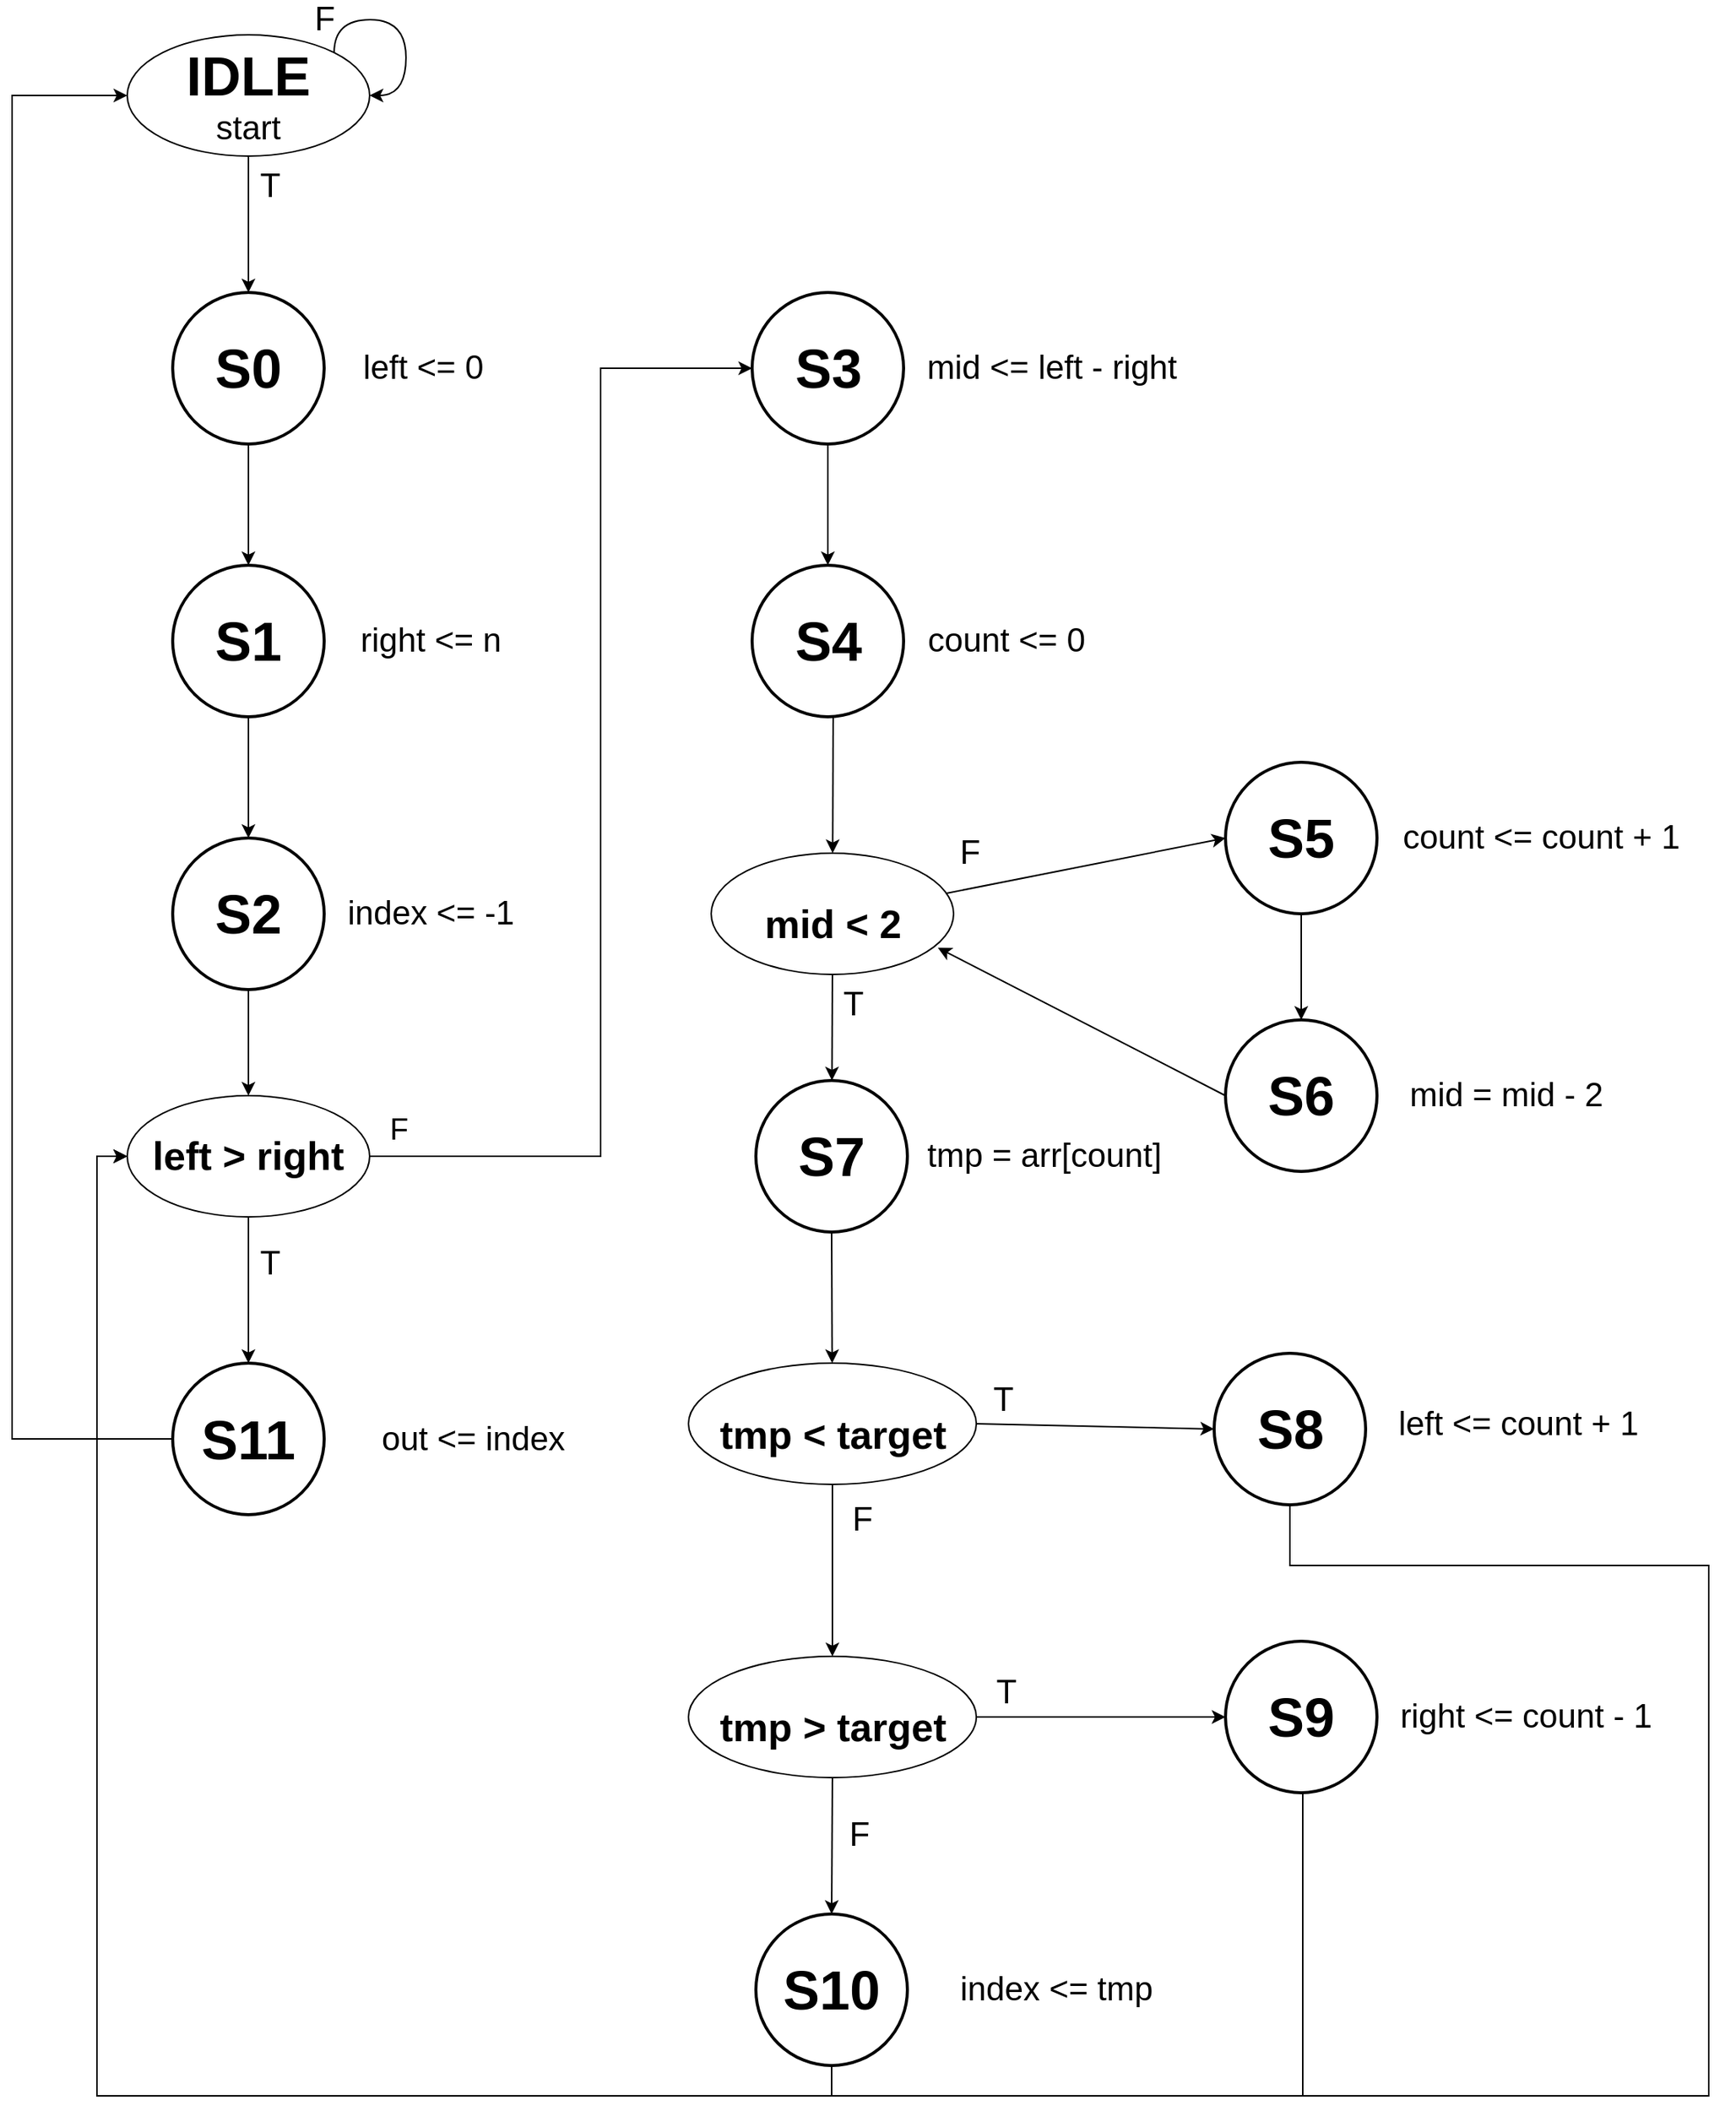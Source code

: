 <mxfile version="12.3.8" type="device" pages="1"><diagram id="GCdvaXbjoqi-GFiYle7y" name="Page-1"><mxGraphModel dx="2533" dy="1293" grid="1" gridSize="10" guides="1" tooltips="1" connect="1" arrows="1" fold="1" page="1" pageScale="1" pageWidth="1169" pageHeight="1654" math="0" shadow="0"><root><mxCell id="0"/><mxCell id="1" parent="0"/><mxCell id="oN4bV13PbbDGv8MeVfN5-23" value="" style="group" vertex="1" connectable="0" parent="1"><mxGeometry x="136" y="240" width="215" height="100" as="geometry"/></mxCell><mxCell id="oN4bV13PbbDGv8MeVfN5-1" value="&lt;font style=&quot;font-size: 36px&quot;&gt;&lt;b&gt;S0&lt;/b&gt;&lt;/font&gt;" style="strokeWidth=2;html=1;shape=mxgraph.flowchart.start_2;whiteSpace=wrap;" vertex="1" parent="oN4bV13PbbDGv8MeVfN5-23"><mxGeometry width="100" height="100" as="geometry"/></mxCell><mxCell id="oN4bV13PbbDGv8MeVfN5-7" value="&lt;font style=&quot;font-size: 22px&quot;&gt;left &amp;lt;= 0&lt;/font&gt;" style="text;html=1;align=center;verticalAlign=middle;resizable=0;points=[];;autosize=1;" vertex="1" parent="oN4bV13PbbDGv8MeVfN5-23"><mxGeometry x="115" y="40" width="100" height="20" as="geometry"/></mxCell><mxCell id="oN4bV13PbbDGv8MeVfN5-24" value="" style="group" vertex="1" connectable="0" parent="1"><mxGeometry x="136" y="420" width="225" height="100" as="geometry"/></mxCell><mxCell id="oN4bV13PbbDGv8MeVfN5-21" value="&lt;font style=&quot;font-size: 22px&quot;&gt;right &amp;lt;= n&lt;br&gt;&lt;/font&gt;" style="text;html=1;align=center;verticalAlign=middle;resizable=0;points=[];;autosize=1;" vertex="1" parent="oN4bV13PbbDGv8MeVfN5-24"><mxGeometry x="115" y="40" width="110" height="20" as="geometry"/></mxCell><mxCell id="oN4bV13PbbDGv8MeVfN5-22" value="" style="group" vertex="1" connectable="0" parent="oN4bV13PbbDGv8MeVfN5-24"><mxGeometry width="100" height="100" as="geometry"/></mxCell><mxCell id="oN4bV13PbbDGv8MeVfN5-9" value="&lt;font style=&quot;font-size: 36px&quot;&gt;&lt;b&gt;S1&lt;/b&gt;&lt;/font&gt;" style="strokeWidth=2;html=1;shape=mxgraph.flowchart.start_2;whiteSpace=wrap;" vertex="1" parent="oN4bV13PbbDGv8MeVfN5-22"><mxGeometry width="100" height="100" as="geometry"/></mxCell><mxCell id="oN4bV13PbbDGv8MeVfN5-25" style="edgeStyle=orthogonalEdgeStyle;rounded=0;orthogonalLoop=1;jettySize=auto;html=1;exitX=0.5;exitY=1;exitDx=0;exitDy=0;exitPerimeter=0;entryX=0.5;entryY=0;entryDx=0;entryDy=0;entryPerimeter=0;" edge="1" parent="1" source="oN4bV13PbbDGv8MeVfN5-1" target="oN4bV13PbbDGv8MeVfN5-9"><mxGeometry relative="1" as="geometry"/></mxCell><mxCell id="oN4bV13PbbDGv8MeVfN5-26" value="" style="group" vertex="1" connectable="0" parent="1"><mxGeometry x="136" y="600" width="235" height="100" as="geometry"/></mxCell><mxCell id="oN4bV13PbbDGv8MeVfN5-27" value="&lt;font style=&quot;font-size: 22px&quot;&gt;&lt;font style=&quot;font-size: 22px&quot;&gt;index &amp;lt;= -1&lt;/font&gt;&lt;br&gt;&lt;/font&gt;" style="text;html=1;align=center;verticalAlign=middle;resizable=0;points=[];;autosize=1;" vertex="1" parent="oN4bV13PbbDGv8MeVfN5-26"><mxGeometry x="105" y="40" width="130" height="20" as="geometry"/></mxCell><mxCell id="oN4bV13PbbDGv8MeVfN5-28" value="" style="group" vertex="1" connectable="0" parent="oN4bV13PbbDGv8MeVfN5-26"><mxGeometry width="100" height="100" as="geometry"/></mxCell><mxCell id="oN4bV13PbbDGv8MeVfN5-29" value="&lt;font style=&quot;font-size: 36px&quot;&gt;&lt;b&gt;S2&lt;/b&gt;&lt;/font&gt;" style="strokeWidth=2;html=1;shape=mxgraph.flowchart.start_2;whiteSpace=wrap;" vertex="1" parent="oN4bV13PbbDGv8MeVfN5-28"><mxGeometry width="100" height="100" as="geometry"/></mxCell><mxCell id="oN4bV13PbbDGv8MeVfN5-30" style="edgeStyle=orthogonalEdgeStyle;rounded=0;orthogonalLoop=1;jettySize=auto;html=1;exitX=0.5;exitY=1;exitDx=0;exitDy=0;exitPerimeter=0;" edge="1" parent="1" source="oN4bV13PbbDGv8MeVfN5-9" target="oN4bV13PbbDGv8MeVfN5-29"><mxGeometry relative="1" as="geometry"/></mxCell><mxCell id="oN4bV13PbbDGv8MeVfN5-41" style="edgeStyle=orthogonalEdgeStyle;rounded=0;orthogonalLoop=1;jettySize=auto;html=1;entryX=0;entryY=0.5;entryDx=0;entryDy=0;entryPerimeter=0;" edge="1" parent="1" source="oN4bV13PbbDGv8MeVfN5-35" target="oN4bV13PbbDGv8MeVfN5-40"><mxGeometry relative="1" as="geometry"><Array as="points"><mxPoint x="418.5" y="810"/><mxPoint x="418.5" y="290"/></Array></mxGeometry></mxCell><mxCell id="oN4bV13PbbDGv8MeVfN5-43" value="&lt;font style=&quot;font-size: 20px&quot;&gt;F&lt;/font&gt;" style="text;html=1;align=center;verticalAlign=middle;resizable=0;points=[];;labelBackgroundColor=#ffffff;" vertex="1" connectable="0" parent="oN4bV13PbbDGv8MeVfN5-41"><mxGeometry x="-0.917" y="2" relative="1" as="geometry"><mxPoint x="-13.5" y="-17.5" as="offset"/></mxGeometry></mxCell><mxCell id="oN4bV13PbbDGv8MeVfN5-125" value="&lt;font style=&quot;font-size: 22px&quot;&gt;T&lt;/font&gt;" style="edgeStyle=orthogonalEdgeStyle;rounded=0;orthogonalLoop=1;jettySize=auto;html=1;exitX=0.5;exitY=1;exitDx=0;exitDy=0;" edge="1" parent="1" source="oN4bV13PbbDGv8MeVfN5-35" target="oN4bV13PbbDGv8MeVfN5-124"><mxGeometry x="0.002" y="23" relative="1" as="geometry"><mxPoint x="-9" y="-18" as="offset"/></mxGeometry></mxCell><mxCell id="oN4bV13PbbDGv8MeVfN5-35" value="&lt;font style=&quot;font-size: 26px&quot;&gt;&lt;b&gt;left &amp;gt; right&lt;/b&gt;&lt;/font&gt;" style="ellipse;whiteSpace=wrap;html=1;" vertex="1" parent="1"><mxGeometry x="106" y="770" width="160" height="80" as="geometry"/></mxCell><mxCell id="oN4bV13PbbDGv8MeVfN5-36" style="edgeStyle=orthogonalEdgeStyle;rounded=0;orthogonalLoop=1;jettySize=auto;html=1;exitX=0.5;exitY=1;exitDx=0;exitDy=0;exitPerimeter=0;entryX=0.5;entryY=0;entryDx=0;entryDy=0;" edge="1" parent="1" source="oN4bV13PbbDGv8MeVfN5-29" target="oN4bV13PbbDGv8MeVfN5-35"><mxGeometry relative="1" as="geometry"/></mxCell><mxCell id="oN4bV13PbbDGv8MeVfN5-37" value="" style="group" vertex="1" connectable="0" parent="1"><mxGeometry x="518.5" y="240" width="287.5" height="100" as="geometry"/></mxCell><mxCell id="oN4bV13PbbDGv8MeVfN5-38" value="&lt;font style=&quot;font-size: 22px&quot;&gt;mid &amp;lt;= left - right&lt;/font&gt;" style="text;html=1;align=center;verticalAlign=middle;resizable=0;points=[];;autosize=1;" vertex="1" parent="oN4bV13PbbDGv8MeVfN5-37"><mxGeometry x="107.5" y="40" width="180" height="20" as="geometry"/></mxCell><mxCell id="oN4bV13PbbDGv8MeVfN5-39" value="" style="group" vertex="1" connectable="0" parent="oN4bV13PbbDGv8MeVfN5-37"><mxGeometry width="100" height="100" as="geometry"/></mxCell><mxCell id="oN4bV13PbbDGv8MeVfN5-40" value="&lt;font style=&quot;font-size: 36px&quot;&gt;&lt;b&gt;S3&lt;/b&gt;&lt;/font&gt;" style="strokeWidth=2;html=1;shape=mxgraph.flowchart.start_2;whiteSpace=wrap;" vertex="1" parent="oN4bV13PbbDGv8MeVfN5-39"><mxGeometry width="100" height="100" as="geometry"/></mxCell><mxCell id="oN4bV13PbbDGv8MeVfN5-55" style="edgeStyle=none;rounded=0;orthogonalLoop=1;jettySize=auto;html=1;exitX=0.962;exitY=0.334;exitDx=0;exitDy=0;entryX=0;entryY=0.5;entryDx=0;entryDy=0;entryPerimeter=0;exitPerimeter=0;" edge="1" parent="1" source="oN4bV13PbbDGv8MeVfN5-44" target="oN4bV13PbbDGv8MeVfN5-54"><mxGeometry relative="1" as="geometry"/></mxCell><mxCell id="oN4bV13PbbDGv8MeVfN5-143" value="&lt;font style=&quot;font-size: 22px&quot;&gt;F&lt;/font&gt;" style="text;html=1;align=center;verticalAlign=middle;resizable=0;points=[];;labelBackgroundColor=#ffffff;" vertex="1" connectable="0" parent="oN4bV13PbbDGv8MeVfN5-55"><mxGeometry x="-0.766" y="2" relative="1" as="geometry"><mxPoint x="-4.5" y="-20.5" as="offset"/></mxGeometry></mxCell><mxCell id="oN4bV13PbbDGv8MeVfN5-70" style="edgeStyle=none;rounded=0;orthogonalLoop=1;jettySize=auto;html=1;exitX=0.5;exitY=1;exitDx=0;exitDy=0;" edge="1" parent="1" source="oN4bV13PbbDGv8MeVfN5-44" target="oN4bV13PbbDGv8MeVfN5-69"><mxGeometry relative="1" as="geometry"/></mxCell><mxCell id="oN4bV13PbbDGv8MeVfN5-144" value="&lt;font style=&quot;font-size: 22px&quot;&gt;T&lt;/font&gt;" style="text;html=1;align=center;verticalAlign=middle;resizable=0;points=[];;labelBackgroundColor=#ffffff;" vertex="1" connectable="0" parent="oN4bV13PbbDGv8MeVfN5-70"><mxGeometry x="-0.64" relative="1" as="geometry"><mxPoint x="13" y="7" as="offset"/></mxGeometry></mxCell><mxCell id="oN4bV13PbbDGv8MeVfN5-44" value="&lt;br&gt;&lt;font style=&quot;font-size: 26px&quot;&gt;&lt;b&gt;mid &amp;lt; 2&lt;/b&gt;&lt;/font&gt;" style="ellipse;whiteSpace=wrap;html=1;" vertex="1" parent="1"><mxGeometry x="491.5" y="610" width="160" height="80" as="geometry"/></mxCell><mxCell id="oN4bV13PbbDGv8MeVfN5-45" value="" style="group" vertex="1" connectable="0" parent="1"><mxGeometry x="518.5" y="420" width="251" height="100" as="geometry"/></mxCell><mxCell id="oN4bV13PbbDGv8MeVfN5-46" value="&lt;font style=&quot;font-size: 22px&quot;&gt;count &amp;lt;= 0&lt;/font&gt;" style="text;html=1;align=center;verticalAlign=middle;resizable=0;points=[];;autosize=1;" vertex="1" parent="oN4bV13PbbDGv8MeVfN5-45"><mxGeometry x="107" y="40" width="120" height="20" as="geometry"/></mxCell><mxCell id="oN4bV13PbbDGv8MeVfN5-47" value="" style="group" vertex="1" connectable="0" parent="oN4bV13PbbDGv8MeVfN5-45"><mxGeometry width="100" height="100" as="geometry"/></mxCell><mxCell id="oN4bV13PbbDGv8MeVfN5-48" value="&lt;font style=&quot;font-size: 36px&quot;&gt;&lt;b&gt;S4&lt;/b&gt;&lt;/font&gt;" style="strokeWidth=2;html=1;shape=mxgraph.flowchart.start_2;whiteSpace=wrap;" vertex="1" parent="oN4bV13PbbDGv8MeVfN5-47"><mxGeometry width="100" height="100" as="geometry"/></mxCell><mxCell id="oN4bV13PbbDGv8MeVfN5-49" style="edgeStyle=orthogonalEdgeStyle;rounded=0;orthogonalLoop=1;jettySize=auto;html=1;exitX=0.5;exitY=1;exitDx=0;exitDy=0;exitPerimeter=0;entryX=0.5;entryY=0;entryDx=0;entryDy=0;entryPerimeter=0;" edge="1" parent="1" source="oN4bV13PbbDGv8MeVfN5-40" target="oN4bV13PbbDGv8MeVfN5-48"><mxGeometry relative="1" as="geometry"/></mxCell><mxCell id="oN4bV13PbbDGv8MeVfN5-50" style="rounded=0;orthogonalLoop=1;jettySize=auto;html=1;" edge="1" parent="1" target="oN4bV13PbbDGv8MeVfN5-44"><mxGeometry relative="1" as="geometry"><mxPoint x="572" y="520" as="sourcePoint"/></mxGeometry></mxCell><mxCell id="oN4bV13PbbDGv8MeVfN5-56" value="" style="group" vertex="1" connectable="0" parent="1"><mxGeometry x="876" y="720" width="291" height="100" as="geometry"/></mxCell><mxCell id="oN4bV13PbbDGv8MeVfN5-57" value="&lt;font style=&quot;font-size: 22px&quot;&gt;&lt;font style=&quot;font-size: 22px&quot;&gt;mid = mid - 2&lt;/font&gt;&lt;br&gt;&lt;/font&gt;" style="text;html=1;align=center;verticalAlign=middle;resizable=0;points=[];;autosize=1;" vertex="1" parent="oN4bV13PbbDGv8MeVfN5-56"><mxGeometry x="70" y="40" width="140" height="20" as="geometry"/></mxCell><mxCell id="oN4bV13PbbDGv8MeVfN5-58" value="" style="group" vertex="1" connectable="0" parent="oN4bV13PbbDGv8MeVfN5-56"><mxGeometry x="-45" width="100" height="100" as="geometry"/></mxCell><mxCell id="oN4bV13PbbDGv8MeVfN5-59" value="&lt;font style=&quot;font-size: 36px&quot;&gt;&lt;b&gt;S6&lt;/b&gt;&lt;/font&gt;" style="strokeWidth=2;html=1;shape=mxgraph.flowchart.start_2;whiteSpace=wrap;" vertex="1" parent="oN4bV13PbbDGv8MeVfN5-58"><mxGeometry width="100" height="100" as="geometry"/></mxCell><mxCell id="oN4bV13PbbDGv8MeVfN5-60" style="edgeStyle=none;rounded=0;orthogonalLoop=1;jettySize=auto;html=1;exitX=0.5;exitY=1;exitDx=0;exitDy=0;exitPerimeter=0;entryX=0.5;entryY=0;entryDx=0;entryDy=0;entryPerimeter=0;" edge="1" parent="1" source="oN4bV13PbbDGv8MeVfN5-54" target="oN4bV13PbbDGv8MeVfN5-59"><mxGeometry relative="1" as="geometry"/></mxCell><mxCell id="oN4bV13PbbDGv8MeVfN5-61" style="edgeStyle=none;rounded=0;orthogonalLoop=1;jettySize=auto;html=1;exitX=0;exitY=0.5;exitDx=0;exitDy=0;exitPerimeter=0;entryX=0.935;entryY=0.78;entryDx=0;entryDy=0;entryPerimeter=0;" edge="1" parent="1" source="oN4bV13PbbDGv8MeVfN5-59" target="oN4bV13PbbDGv8MeVfN5-44"><mxGeometry relative="1" as="geometry"/></mxCell><mxCell id="oN4bV13PbbDGv8MeVfN5-66" value="" style="group" vertex="1" connectable="0" parent="1"><mxGeometry x="521" y="760" width="266" height="100" as="geometry"/></mxCell><mxCell id="oN4bV13PbbDGv8MeVfN5-67" value="&lt;font style=&quot;font-size: 22px&quot;&gt;tmp = arr[count]&lt;/font&gt;" style="text;html=1;align=center;verticalAlign=middle;resizable=0;points=[];;autosize=1;" vertex="1" parent="oN4bV13PbbDGv8MeVfN5-66"><mxGeometry x="104.5" y="40" width="170" height="20" as="geometry"/></mxCell><mxCell id="oN4bV13PbbDGv8MeVfN5-68" value="" style="group" vertex="1" connectable="0" parent="oN4bV13PbbDGv8MeVfN5-66"><mxGeometry width="100" height="100" as="geometry"/></mxCell><mxCell id="oN4bV13PbbDGv8MeVfN5-69" value="&lt;font style=&quot;font-size: 36px&quot;&gt;&lt;b&gt;S7&lt;/b&gt;&lt;/font&gt;" style="strokeWidth=2;html=1;shape=mxgraph.flowchart.start_2;whiteSpace=wrap;" vertex="1" parent="oN4bV13PbbDGv8MeVfN5-68"><mxGeometry width="100" height="100" as="geometry"/></mxCell><mxCell id="oN4bV13PbbDGv8MeVfN5-81" style="edgeStyle=none;rounded=0;orthogonalLoop=1;jettySize=auto;html=1;exitX=1;exitY=0.5;exitDx=0;exitDy=0;entryX=0;entryY=0.5;entryDx=0;entryDy=0;entryPerimeter=0;" edge="1" parent="1" source="oN4bV13PbbDGv8MeVfN5-71" target="oN4bV13PbbDGv8MeVfN5-79"><mxGeometry relative="1" as="geometry"/></mxCell><mxCell id="oN4bV13PbbDGv8MeVfN5-88" value="&lt;font style=&quot;font-size: 22px&quot;&gt;T&lt;/font&gt;" style="text;html=1;align=center;verticalAlign=middle;resizable=0;points=[];;labelBackgroundColor=#ffffff;" vertex="1" connectable="0" parent="oN4bV13PbbDGv8MeVfN5-81"><mxGeometry x="-0.507" y="4" relative="1" as="geometry"><mxPoint x="-21" y="-12.5" as="offset"/></mxGeometry></mxCell><mxCell id="oN4bV13PbbDGv8MeVfN5-97" style="edgeStyle=none;rounded=0;orthogonalLoop=1;jettySize=auto;html=1;exitX=0.5;exitY=1;exitDx=0;exitDy=0;entryX=0.5;entryY=0;entryDx=0;entryDy=0;" edge="1" parent="1" source="oN4bV13PbbDGv8MeVfN5-71" target="oN4bV13PbbDGv8MeVfN5-92"><mxGeometry relative="1" as="geometry"/></mxCell><mxCell id="oN4bV13PbbDGv8MeVfN5-98" value="&lt;font style=&quot;font-size: 22px&quot;&gt;F&lt;/font&gt;" style="text;html=1;align=center;verticalAlign=middle;resizable=0;points=[];;labelBackgroundColor=#ffffff;" vertex="1" connectable="0" parent="oN4bV13PbbDGv8MeVfN5-97"><mxGeometry x="-0.613" y="2" relative="1" as="geometry"><mxPoint x="17.5" y="1" as="offset"/></mxGeometry></mxCell><mxCell id="oN4bV13PbbDGv8MeVfN5-71" value="&lt;br&gt;&lt;font style=&quot;font-size: 26px&quot;&gt;&lt;b&gt;tmp &amp;lt; target&lt;/b&gt;&lt;/font&gt;" style="ellipse;whiteSpace=wrap;html=1;" vertex="1" parent="1"><mxGeometry x="476.5" y="946.5" width="190" height="80" as="geometry"/></mxCell><mxCell id="oN4bV13PbbDGv8MeVfN5-72" style="edgeStyle=none;rounded=0;orthogonalLoop=1;jettySize=auto;html=1;exitX=0.5;exitY=1;exitDx=0;exitDy=0;exitPerimeter=0;" edge="1" parent="1" source="oN4bV13PbbDGv8MeVfN5-69" target="oN4bV13PbbDGv8MeVfN5-71"><mxGeometry relative="1" as="geometry"/></mxCell><mxCell id="oN4bV13PbbDGv8MeVfN5-90" style="edgeStyle=none;rounded=0;orthogonalLoop=1;jettySize=auto;html=1;exitX=1;exitY=0.5;exitDx=0;exitDy=0;entryX=0;entryY=0.5;entryDx=0;entryDy=0;entryPerimeter=0;" edge="1" parent="1" source="oN4bV13PbbDGv8MeVfN5-92" target="oN4bV13PbbDGv8MeVfN5-96"><mxGeometry relative="1" as="geometry"/></mxCell><mxCell id="oN4bV13PbbDGv8MeVfN5-91" value="&lt;font style=&quot;font-size: 22px&quot;&gt;T&lt;/font&gt;" style="text;html=1;align=center;verticalAlign=middle;resizable=0;points=[];;labelBackgroundColor=#ffffff;" vertex="1" connectable="0" parent="oN4bV13PbbDGv8MeVfN5-90"><mxGeometry x="-0.507" y="4" relative="1" as="geometry"><mxPoint x="-21" y="-12.5" as="offset"/></mxGeometry></mxCell><mxCell id="oN4bV13PbbDGv8MeVfN5-104" style="edgeStyle=none;rounded=0;orthogonalLoop=1;jettySize=auto;html=1;exitX=0.5;exitY=1;exitDx=0;exitDy=0;entryX=0.5;entryY=0;entryDx=0;entryDy=0;entryPerimeter=0;" edge="1" parent="1" source="oN4bV13PbbDGv8MeVfN5-92" target="oN4bV13PbbDGv8MeVfN5-103"><mxGeometry relative="1" as="geometry"/></mxCell><mxCell id="oN4bV13PbbDGv8MeVfN5-92" value="&lt;br&gt;&lt;font style=&quot;font-size: 26px&quot;&gt;&lt;b&gt;tmp &amp;gt; target&lt;/b&gt;&lt;/font&gt;" style="ellipse;whiteSpace=wrap;html=1;" vertex="1" parent="1"><mxGeometry x="476.5" y="1140" width="190" height="80" as="geometry"/></mxCell><mxCell id="oN4bV13PbbDGv8MeVfN5-100" value="" style="group" vertex="1" connectable="0" parent="1"><mxGeometry x="521" y="1310" width="287.5" height="100" as="geometry"/></mxCell><mxCell id="oN4bV13PbbDGv8MeVfN5-101" value="&lt;font style=&quot;font-size: 22px&quot;&gt;index &amp;lt;= tmp&lt;br&gt;&lt;/font&gt;" style="text;html=1;align=center;verticalAlign=middle;resizable=0;points=[];;autosize=1;" vertex="1" parent="oN4bV13PbbDGv8MeVfN5-100"><mxGeometry x="127.5" y="40" width="140" height="20" as="geometry"/></mxCell><mxCell id="oN4bV13PbbDGv8MeVfN5-102" value="" style="group" vertex="1" connectable="0" parent="oN4bV13PbbDGv8MeVfN5-100"><mxGeometry width="100" height="100" as="geometry"/></mxCell><mxCell id="oN4bV13PbbDGv8MeVfN5-103" value="&lt;font style=&quot;font-size: 36px&quot;&gt;&lt;b&gt;S10&lt;/b&gt;&lt;/font&gt;" style="strokeWidth=2;html=1;shape=mxgraph.flowchart.start_2;whiteSpace=wrap;" vertex="1" parent="oN4bV13PbbDGv8MeVfN5-102"><mxGeometry width="100" height="100" as="geometry"/></mxCell><mxCell id="oN4bV13PbbDGv8MeVfN5-105" value="&lt;font style=&quot;font-size: 22px&quot;&gt;F&lt;/font&gt;" style="text;html=1;align=center;verticalAlign=middle;resizable=0;points=[];;labelBackgroundColor=#ffffff;" vertex="1" connectable="0" parent="1"><mxGeometry x="571.5" y="1249.853" as="geometry"><mxPoint x="17.5" y="8" as="offset"/></mxGeometry></mxCell><mxCell id="oN4bV13PbbDGv8MeVfN5-53" value="" style="group" vertex="1" connectable="0" parent="1"><mxGeometry x="831" y="550" width="100" height="100" as="geometry"/></mxCell><mxCell id="oN4bV13PbbDGv8MeVfN5-114" value="" style="group" vertex="1" connectable="0" parent="oN4bV13PbbDGv8MeVfN5-53"><mxGeometry width="100" height="100" as="geometry"/></mxCell><mxCell id="oN4bV13PbbDGv8MeVfN5-54" value="&lt;font style=&quot;font-size: 36px&quot;&gt;&lt;b&gt;S5&lt;/b&gt;&lt;/font&gt;" style="strokeWidth=2;html=1;shape=mxgraph.flowchart.start_2;whiteSpace=wrap;" vertex="1" parent="oN4bV13PbbDGv8MeVfN5-114"><mxGeometry width="100" height="100" as="geometry"/></mxCell><mxCell id="oN4bV13PbbDGv8MeVfN5-113" value="&lt;font style=&quot;font-size: 22px&quot;&gt;&lt;font style=&quot;font-size: 22px&quot;&gt;count &amp;lt;= count + 1&lt;/font&gt;&lt;br&gt;&lt;/font&gt;" style="text;html=1;align=center;verticalAlign=middle;resizable=0;points=[];;autosize=1;" vertex="1" parent="1"><mxGeometry x="938.5" y="590" width="200" height="20" as="geometry"/></mxCell><mxCell id="oN4bV13PbbDGv8MeVfN5-115" value="" style="group" vertex="1" connectable="0" parent="1"><mxGeometry x="831" y="1130" width="287.5" height="100" as="geometry"/></mxCell><mxCell id="oN4bV13PbbDGv8MeVfN5-94" value="&lt;font style=&quot;font-size: 22px&quot;&gt;right &amp;lt;= count - 1&lt;br&gt;&lt;/font&gt;" style="text;html=1;align=center;verticalAlign=middle;resizable=0;points=[];;autosize=1;" vertex="1" parent="oN4bV13PbbDGv8MeVfN5-115"><mxGeometry x="107.5" y="40" width="180" height="20" as="geometry"/></mxCell><mxCell id="oN4bV13PbbDGv8MeVfN5-95" value="" style="group" vertex="1" connectable="0" parent="oN4bV13PbbDGv8MeVfN5-115"><mxGeometry width="100" height="100" as="geometry"/></mxCell><mxCell id="oN4bV13PbbDGv8MeVfN5-96" value="&lt;font style=&quot;font-size: 36px&quot;&gt;&lt;b&gt;S9&lt;/b&gt;&lt;/font&gt;" style="strokeWidth=2;html=1;shape=mxgraph.flowchart.start_2;whiteSpace=wrap;" vertex="1" parent="oN4bV13PbbDGv8MeVfN5-95"><mxGeometry width="100" height="100" as="geometry"/></mxCell><mxCell id="oN4bV13PbbDGv8MeVfN5-116" value="" style="group" vertex="1" connectable="0" parent="1"><mxGeometry x="823.5" y="940" width="285" height="100" as="geometry"/></mxCell><mxCell id="oN4bV13PbbDGv8MeVfN5-77" value="&lt;font style=&quot;font-size: 22px&quot;&gt;left &amp;lt;= count + 1&lt;br&gt;&lt;/font&gt;" style="text;html=1;align=center;verticalAlign=middle;resizable=0;points=[];;autosize=1;" vertex="1" parent="oN4bV13PbbDGv8MeVfN5-116"><mxGeometry x="115" y="36.5" width="170" height="20" as="geometry"/></mxCell><mxCell id="oN4bV13PbbDGv8MeVfN5-78" value="" style="group" vertex="1" connectable="0" parent="oN4bV13PbbDGv8MeVfN5-116"><mxGeometry width="100" height="100" as="geometry"/></mxCell><mxCell id="oN4bV13PbbDGv8MeVfN5-79" value="&lt;font style=&quot;font-size: 36px&quot;&gt;&lt;b&gt;S8&lt;/b&gt;&lt;/font&gt;" style="strokeWidth=2;html=1;shape=mxgraph.flowchart.start_2;whiteSpace=wrap;" vertex="1" parent="oN4bV13PbbDGv8MeVfN5-78"><mxGeometry width="100" height="100" as="geometry"/></mxCell><mxCell id="oN4bV13PbbDGv8MeVfN5-121" value="" style="group" vertex="1" connectable="0" parent="1"><mxGeometry x="136" y="946.5" width="287.5" height="100" as="geometry"/></mxCell><mxCell id="oN4bV13PbbDGv8MeVfN5-122" value="&lt;font style=&quot;font-size: 22px&quot;&gt;out &amp;lt;= index&lt;br&gt;&lt;/font&gt;" style="text;html=1;align=center;verticalAlign=middle;resizable=0;points=[];;autosize=1;" vertex="1" parent="oN4bV13PbbDGv8MeVfN5-121"><mxGeometry x="127.5" y="40" width="140" height="20" as="geometry"/></mxCell><mxCell id="oN4bV13PbbDGv8MeVfN5-123" value="" style="group" vertex="1" connectable="0" parent="oN4bV13PbbDGv8MeVfN5-121"><mxGeometry width="100" height="100" as="geometry"/></mxCell><mxCell id="oN4bV13PbbDGv8MeVfN5-124" value="&lt;font style=&quot;font-size: 36px&quot;&gt;&lt;b&gt;S11&lt;/b&gt;&lt;/font&gt;" style="strokeWidth=2;html=1;shape=mxgraph.flowchart.start_2;whiteSpace=wrap;" vertex="1" parent="oN4bV13PbbDGv8MeVfN5-123"><mxGeometry width="100" height="100" as="geometry"/></mxCell><mxCell id="oN4bV13PbbDGv8MeVfN5-134" style="edgeStyle=orthogonalEdgeStyle;rounded=0;orthogonalLoop=1;jettySize=auto;html=1;exitX=0.5;exitY=1;exitDx=0;exitDy=0;" edge="1" parent="1" source="oN4bV13PbbDGv8MeVfN5-131" target="oN4bV13PbbDGv8MeVfN5-1"><mxGeometry relative="1" as="geometry"/></mxCell><mxCell id="oN4bV13PbbDGv8MeVfN5-135" value="&lt;font style=&quot;font-size: 22px&quot;&gt;T&lt;/font&gt;" style="text;html=1;align=center;verticalAlign=middle;resizable=0;points=[];;labelBackgroundColor=#ffffff;" vertex="1" connectable="0" parent="oN4bV13PbbDGv8MeVfN5-134"><mxGeometry x="0.225" y="-1" relative="1" as="geometry"><mxPoint x="15" y="-35" as="offset"/></mxGeometry></mxCell><mxCell id="oN4bV13PbbDGv8MeVfN5-131" value="&lt;div&gt;&lt;font style=&quot;font-size: 36px&quot;&gt;&lt;b&gt;&lt;font style=&quot;font-size: 36px&quot;&gt;IDLE&lt;/font&gt;&lt;/b&gt;&lt;br&gt;&lt;/font&gt;&lt;/div&gt;&lt;div style=&quot;font-size: 22px&quot;&gt;start&lt;br&gt;&lt;font style=&quot;font-size: 36px&quot;&gt;&lt;/font&gt;&lt;/div&gt;" style="ellipse;whiteSpace=wrap;html=1;" vertex="1" parent="1"><mxGeometry x="106" y="70" width="160" height="80" as="geometry"/></mxCell><mxCell id="oN4bV13PbbDGv8MeVfN5-137" style="edgeStyle=orthogonalEdgeStyle;curved=1;rounded=0;orthogonalLoop=1;jettySize=auto;html=1;exitX=1;exitY=0;exitDx=0;exitDy=0;entryX=1;entryY=0.5;entryDx=0;entryDy=0;" edge="1" parent="1" source="oN4bV13PbbDGv8MeVfN5-131" target="oN4bV13PbbDGv8MeVfN5-131"><mxGeometry relative="1" as="geometry"><Array as="points"><mxPoint x="243" y="60"/><mxPoint x="290" y="60"/><mxPoint x="290" y="110"/></Array></mxGeometry></mxCell><mxCell id="oN4bV13PbbDGv8MeVfN5-138" value="&lt;font style=&quot;font-size: 22px&quot;&gt;F&lt;/font&gt;" style="text;html=1;align=center;verticalAlign=middle;resizable=0;points=[];;labelBackgroundColor=#ffffff;" vertex="1" connectable="0" parent="oN4bV13PbbDGv8MeVfN5-137"><mxGeometry x="-0.733" y="-11" relative="1" as="geometry"><mxPoint x="-17.5" y="-2.5" as="offset"/></mxGeometry></mxCell><mxCell id="oN4bV13PbbDGv8MeVfN5-139" style="edgeStyle=orthogonalEdgeStyle;rounded=0;orthogonalLoop=1;jettySize=auto;html=1;exitX=0.5;exitY=1;exitDx=0;exitDy=0;exitPerimeter=0;entryX=0;entryY=0.5;entryDx=0;entryDy=0;" edge="1" parent="1" source="oN4bV13PbbDGv8MeVfN5-103" target="oN4bV13PbbDGv8MeVfN5-35"><mxGeometry relative="1" as="geometry"/></mxCell><mxCell id="oN4bV13PbbDGv8MeVfN5-140" style="edgeStyle=orthogonalEdgeStyle;rounded=0;orthogonalLoop=1;jettySize=auto;html=1;exitX=0.5;exitY=1;exitDx=0;exitDy=0;exitPerimeter=0;entryX=0;entryY=0.5;entryDx=0;entryDy=0;" edge="1" parent="1" source="oN4bV13PbbDGv8MeVfN5-96" target="oN4bV13PbbDGv8MeVfN5-35"><mxGeometry relative="1" as="geometry"><Array as="points"><mxPoint x="882" y="1430"/><mxPoint x="86" y="1430"/><mxPoint x="86" y="810"/></Array></mxGeometry></mxCell><mxCell id="oN4bV13PbbDGv8MeVfN5-141" style="edgeStyle=orthogonalEdgeStyle;rounded=0;orthogonalLoop=1;jettySize=auto;html=1;exitX=0.5;exitY=1;exitDx=0;exitDy=0;exitPerimeter=0;entryX=0;entryY=0.5;entryDx=0;entryDy=0;" edge="1" parent="1" source="oN4bV13PbbDGv8MeVfN5-79" target="oN4bV13PbbDGv8MeVfN5-35"><mxGeometry relative="1" as="geometry"><Array as="points"><mxPoint x="874" y="1080"/><mxPoint x="1150" y="1080"/><mxPoint x="1150" y="1430"/><mxPoint x="86" y="1430"/><mxPoint x="86" y="810"/></Array></mxGeometry></mxCell><mxCell id="oN4bV13PbbDGv8MeVfN5-142" style="edgeStyle=orthogonalEdgeStyle;rounded=0;orthogonalLoop=1;jettySize=auto;html=1;exitX=0;exitY=0.5;exitDx=0;exitDy=0;exitPerimeter=0;entryX=0;entryY=0.5;entryDx=0;entryDy=0;" edge="1" parent="1" source="oN4bV13PbbDGv8MeVfN5-124" target="oN4bV13PbbDGv8MeVfN5-131"><mxGeometry relative="1" as="geometry"><Array as="points"><mxPoint x="30" y="996"/><mxPoint x="30" y="110"/></Array></mxGeometry></mxCell></root></mxGraphModel></diagram></mxfile>